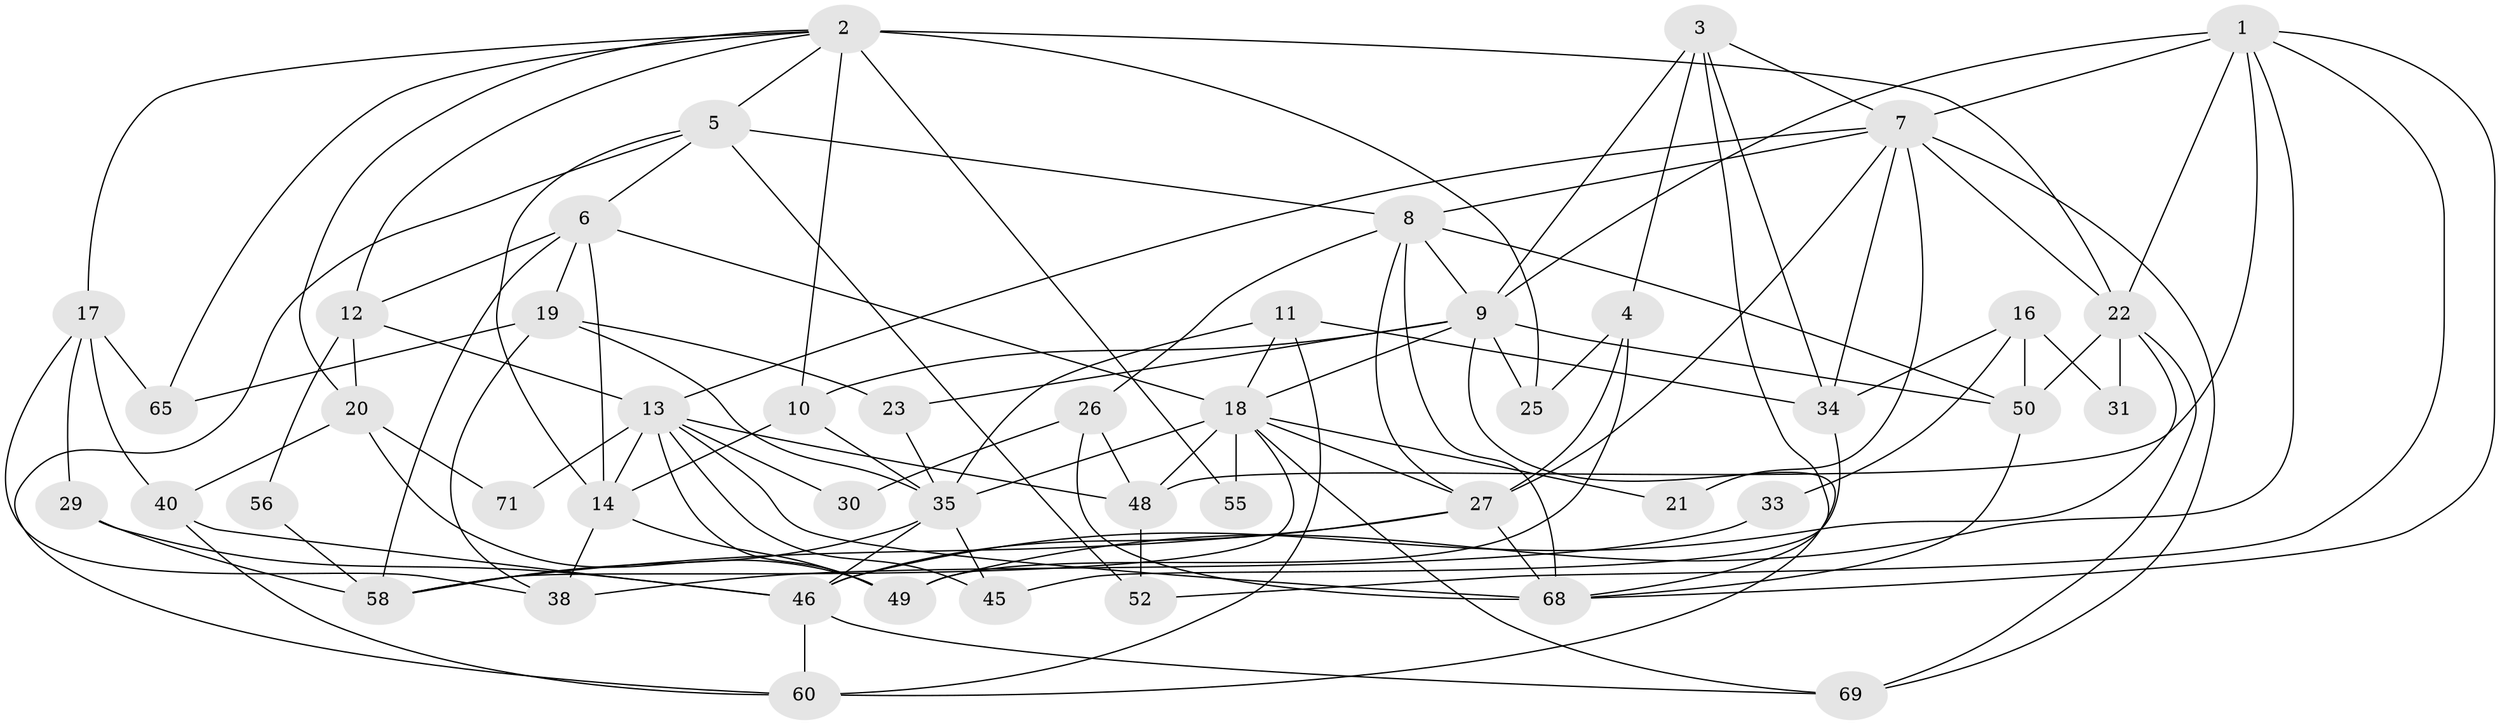 // Generated by graph-tools (version 1.1) at 2025/23/03/03/25 07:23:56]
// undirected, 47 vertices, 117 edges
graph export_dot {
graph [start="1"]
  node [color=gray90,style=filled];
  1 [super="+15"];
  2 [super="+57"];
  3 [super="+24"];
  4 [super="+51"];
  5 [super="+28"];
  6 [super="+67"];
  7 [super="+36"];
  8 [super="+61"];
  9 [super="+32"];
  10 [super="+43"];
  11;
  12;
  13 [super="+64"];
  14 [super="+59"];
  16 [super="+39"];
  17 [super="+54"];
  18 [super="+42"];
  19 [super="+62"];
  20 [super="+44"];
  21;
  22 [super="+41"];
  23;
  25;
  26 [super="+53"];
  27;
  29;
  30;
  31;
  33;
  34 [super="+63"];
  35 [super="+37"];
  38;
  40;
  45;
  46 [super="+47"];
  48;
  49;
  50 [super="+66"];
  52;
  55;
  56;
  58 [super="+73"];
  60 [super="+70"];
  65;
  68 [super="+72"];
  69;
  71;
  1 -- 48;
  1 -- 49;
  1 -- 52;
  1 -- 68;
  1 -- 9;
  1 -- 7;
  1 -- 22;
  2 -- 25 [weight=2];
  2 -- 20;
  2 -- 65;
  2 -- 5;
  2 -- 10;
  2 -- 12;
  2 -- 55;
  2 -- 22;
  2 -- 17;
  3 -- 68;
  3 -- 7;
  3 -- 9;
  3 -- 4;
  3 -- 34;
  4 -- 25;
  4 -- 27;
  4 -- 49;
  5 -- 6;
  5 -- 60;
  5 -- 14;
  5 -- 52;
  5 -- 8;
  6 -- 58;
  6 -- 14;
  6 -- 19;
  6 -- 12;
  6 -- 18;
  7 -- 69;
  7 -- 13;
  7 -- 21;
  7 -- 27;
  7 -- 22;
  7 -- 34;
  7 -- 8;
  8 -- 27;
  8 -- 50;
  8 -- 68;
  8 -- 9;
  8 -- 26;
  9 -- 25;
  9 -- 18;
  9 -- 23 [weight=2];
  9 -- 10;
  9 -- 60;
  9 -- 50;
  10 -- 14;
  10 -- 35;
  11 -- 34;
  11 -- 35;
  11 -- 60;
  11 -- 18;
  12 -- 56;
  12 -- 13;
  12 -- 20;
  13 -- 48;
  13 -- 45;
  13 -- 71;
  13 -- 14;
  13 -- 49;
  13 -- 68;
  13 -- 30;
  14 -- 49;
  14 -- 38;
  16 -- 31 [weight=2];
  16 -- 33;
  16 -- 34;
  16 -- 50;
  17 -- 40;
  17 -- 65;
  17 -- 29;
  17 -- 38;
  18 -- 21;
  18 -- 48;
  18 -- 55;
  18 -- 35;
  18 -- 69;
  18 -- 58;
  18 -- 27;
  19 -- 65;
  19 -- 38;
  19 -- 23;
  19 -- 35;
  20 -- 49;
  20 -- 71;
  20 -- 40;
  22 -- 31;
  22 -- 46;
  22 -- 50;
  22 -- 69;
  23 -- 35;
  26 -- 68;
  26 -- 48;
  26 -- 30;
  27 -- 46;
  27 -- 58;
  27 -- 68;
  29 -- 58;
  29 -- 46;
  33 -- 38;
  34 -- 45;
  35 -- 46;
  35 -- 58;
  35 -- 45;
  40 -- 60;
  40 -- 46;
  46 -- 60;
  46 -- 69;
  48 -- 52;
  50 -- 68;
  56 -- 58;
}
